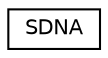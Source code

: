 digraph G
{
  edge [fontname="Helvetica",fontsize="10",labelfontname="Helvetica",labelfontsize="10"];
  node [fontname="Helvetica",fontsize="10",shape=record];
  rankdir=LR;
  Node1 [label="SDNA",height=0.2,width=0.4,color="black", fillcolor="white", style="filled",URL="$de/d21/structSDNA.html"];
}
